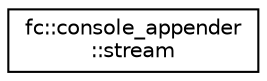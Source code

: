 digraph "Graphical Class Hierarchy"
{
  edge [fontname="Helvetica",fontsize="10",labelfontname="Helvetica",labelfontsize="10"];
  node [fontname="Helvetica",fontsize="10",shape=record];
  rankdir="LR";
  Node0 [label="fc::console_appender\l::stream",height=0.2,width=0.4,color="black", fillcolor="white", style="filled",URL="$structfc_1_1console__appender_1_1stream.html"];
}
